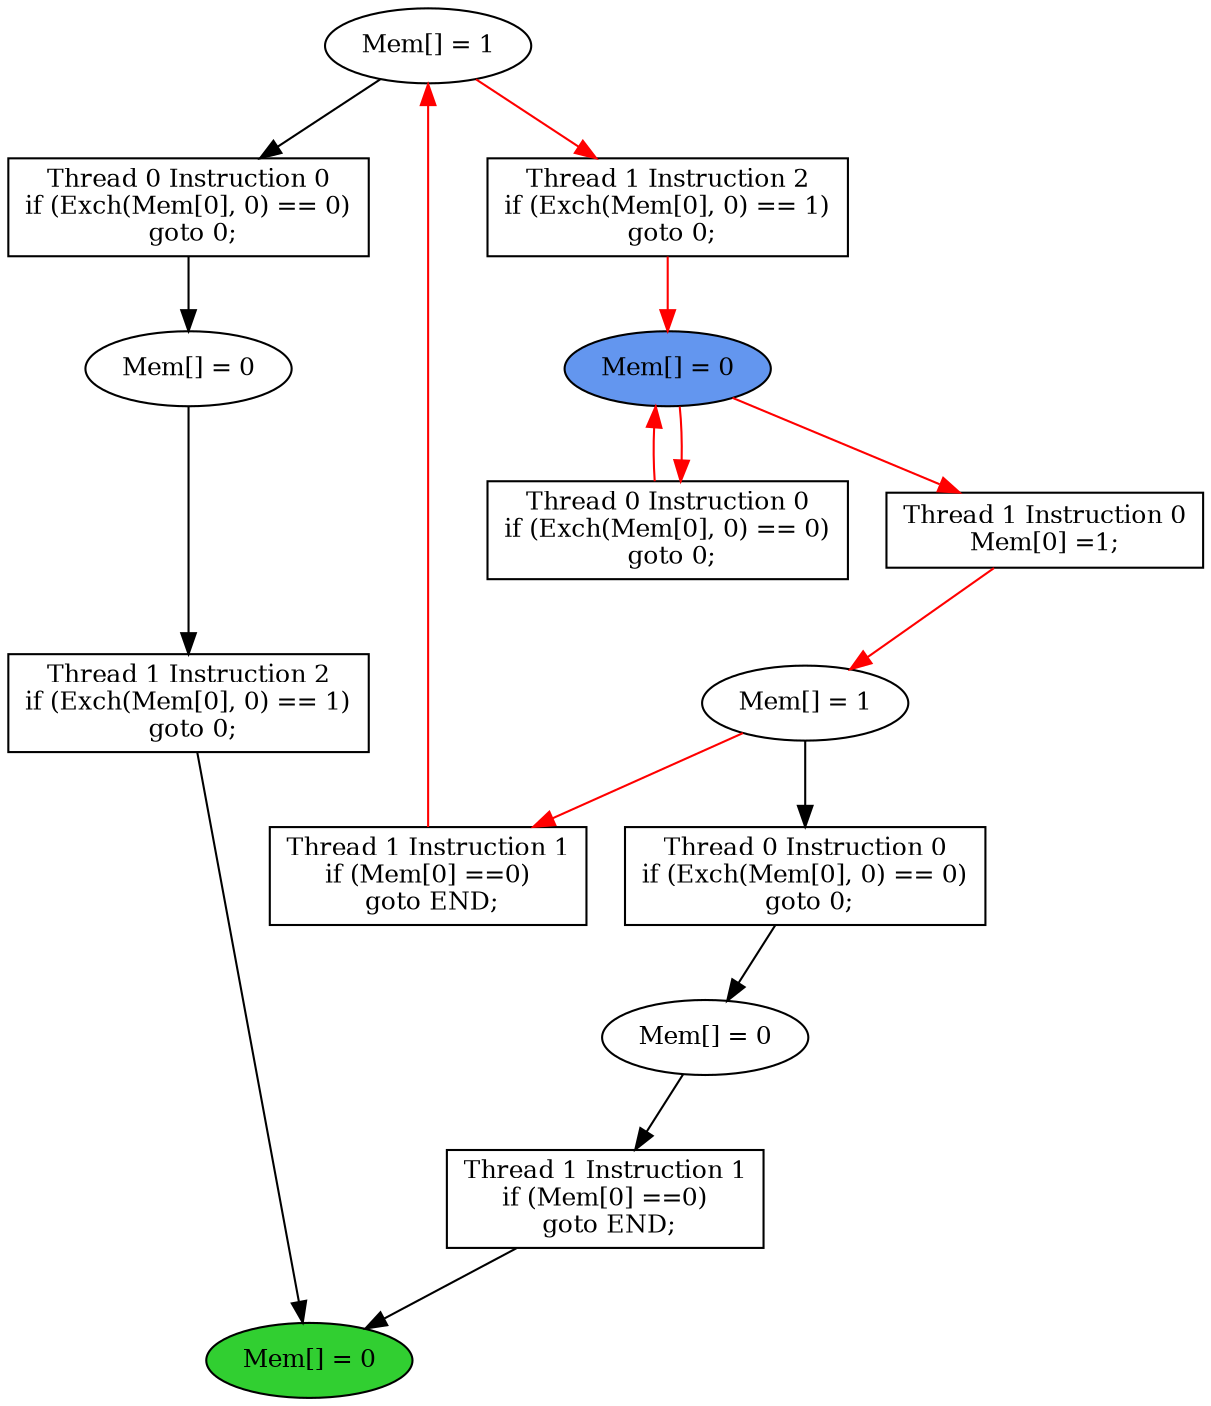 digraph "graph" {
graph [fontsize=12]
node [fontsize=12]
edge [fontsize=12]
rankdir=TB;
"N15" -> "N14" [uuid = "<A0, S3>", color = "#000000", fontcolor = "#ffffff", style = "solid", label = "", dir = "forward", weight = "1"]
"N12" -> "N11" [uuid = "<A1, S2>", color = "#000000", fontcolor = "#ffffff", style = "solid", label = "", dir = "forward", weight = "1"]
"N24" -> "N20" [uuid = "<A2, START>", color = "#ff0000", fontcolor = "#ffffff", style = "solid", label = "", dir = "back", weight = "1"]
"N13" -> "N9" [uuid = "<A3, END>", color = "#000000", fontcolor = "#ffffff", style = "solid", label = "", dir = "forward", weight = "1"]
"N10" -> "N9" [uuid = "<A4, END>", color = "#000000", fontcolor = "#ffffff", style = "solid", label = "", dir = "forward", weight = "1"]
"N26" -> "N17" [uuid = "<A5, S1>", color = "#ff0000", fontcolor = "#ffffff", style = "solid", label = "", dir = "back", weight = "1"]
"N19" -> "N18" [uuid = "<A6, S0>", color = "#ff0000", fontcolor = "#ffffff", style = "solid", label = "", dir = "forward", weight = "1"]
"N25" -> "N24" [uuid = "<A7, START>", color = "#ff0000", fontcolor = "#ffffff", style = "solid", label = "", dir = "forward", weight = "1"]
"N26" -> "N15" [uuid = "<A0, S1>", color = "#000000", fontcolor = "#ffffff", style = "solid", label = "", dir = "forward", weight = "1"]
"N18" -> "N12" [uuid = "<A1, S0>", color = "#000000", fontcolor = "#ffffff", style = "solid", label = "", dir = "forward", weight = "1"]
"N24" -> "N20" [uuid = "<A2, START>", color = "#ff0000", fontcolor = "#ffffff", style = "solid", label = "", dir = "forward", weight = "1"]
"N14" -> "N13" [uuid = "<A3, S3>", color = "#000000", fontcolor = "#ffffff", style = "solid", label = "", dir = "forward", weight = "1"]
"N11" -> "N10" [uuid = "<A4, S2>", color = "#000000", fontcolor = "#ffffff", style = "solid", label = "", dir = "forward", weight = "1"]
"N18" -> "N17" [uuid = "<A5, S0>", color = "#ff0000", fontcolor = "#ffffff", style = "solid", label = "", dir = "forward", weight = "1"]
"N24" -> "N19" [uuid = "<A6, START>", color = "#ff0000", fontcolor = "#ffffff", style = "solid", label = "", dir = "forward", weight = "1"]
"N26" -> "N25" [uuid = "<A7, S1>", color = "#ff0000", fontcolor = "#ffffff", style = "solid", label = "", dir = "forward", weight = "1"]
"N9" [uuid="END", label="Mem[] = 0", fillcolor = "#31cf31", fontcolor = "#000000", shape = "ellipse", style = "filled, solid"]
"N10" [uuid="A4", label="Thread 1 Instruction 1
if (Mem[0] ==0)
 goto END;", fillcolor = "#ffffff", fontcolor = "#000000", shape = "box", style = "filled, solid"]
"N11" [uuid="S2", label="Mem[] = 0", fillcolor = "#ffffff", fontcolor = "#000000", shape = "ellipse", style = "filled, solid"]
"N12" [uuid="A1", label="Thread 0 Instruction 0
if (Exch(Mem[0], 0) == 0)
 goto 0;", fillcolor = "#ffffff", fontcolor = "#000000", shape = "box", style = "filled, solid"]
"N13" [uuid="A3", label="Thread 1 Instruction 2
if (Exch(Mem[0], 0) == 1)
 goto 0;", fillcolor = "#ffffff", fontcolor = "#000000", shape = "box", style = "filled, solid"]
"N14" [uuid="S3", label="Mem[] = 0", fillcolor = "#ffffff", fontcolor = "#000000", shape = "ellipse", style = "filled, solid"]
"N15" [uuid="A0", label="Thread 0 Instruction 0
if (Exch(Mem[0], 0) == 0)
 goto 0;", fillcolor = "#ffffff", fontcolor = "#000000", shape = "box", style = "filled, solid"]
"N17" [uuid="A5", label="Thread 1 Instruction 1
if (Mem[0] ==0)
 goto END;", fillcolor = "#ffffff", fontcolor = "#000000", shape = "box", style = "filled, solid"]
"N18" [uuid="S0", label="Mem[] = 1", fillcolor = "#ffffff", fontcolor = "#000000", shape = "ellipse", style = "filled, solid"]
"N19" [uuid="A6", label="Thread 1 Instruction 0
Mem[0] =1;", fillcolor = "#ffffff", fontcolor = "#000000", shape = "box", style = "filled, solid"]
"N20" [uuid="A2", label="Thread 0 Instruction 0
if (Exch(Mem[0], 0) == 0)
 goto 0;", fillcolor = "#ffffff", fontcolor = "#000000", shape = "box", style = "filled, solid"]
"N24" [uuid="START", label="Mem[] = 0", fillcolor = "#6396ef", fontcolor = "#000000", shape = "ellipse", style = "filled, solid"]
"N25" [uuid="A7", label="Thread 1 Instruction 2
if (Exch(Mem[0], 0) == 1)
 goto 0;", fillcolor = "#ffffff", fontcolor = "#000000", shape = "box", style = "filled, solid"]
"N26" [uuid="S1", label="Mem[] = 1", fillcolor = "#ffffff", fontcolor = "#000000", shape = "ellipse", style = "filled, solid"]
}